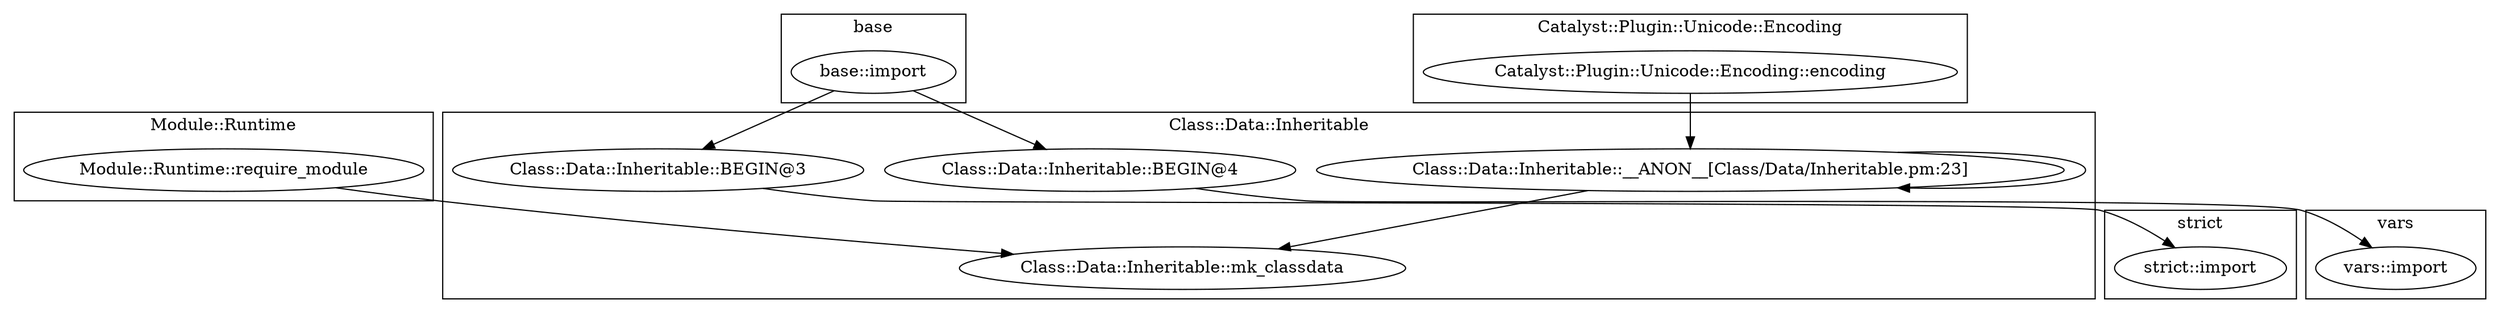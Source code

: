 digraph {
graph [overlap=false]
subgraph cluster_base {
	label="base";
	"base::import";
}
subgraph cluster_Module_Runtime {
	label="Module::Runtime";
	"Module::Runtime::require_module";
}
subgraph cluster_Catalyst_Plugin_Unicode_Encoding {
	label="Catalyst::Plugin::Unicode::Encoding";
	"Catalyst::Plugin::Unicode::Encoding::encoding";
}
subgraph cluster_Class_Data_Inheritable {
	label="Class::Data::Inheritable";
	"Class::Data::Inheritable::mk_classdata";
	"Class::Data::Inheritable::__ANON__[Class/Data/Inheritable.pm:23]";
	"Class::Data::Inheritable::BEGIN@3";
	"Class::Data::Inheritable::BEGIN@4";
}
subgraph cluster_vars {
	label="vars";
	"vars::import";
}
subgraph cluster_strict {
	label="strict";
	"strict::import";
}
"Class::Data::Inheritable::__ANON__[Class/Data/Inheritable.pm:23]" -> "Class::Data::Inheritable::__ANON__[Class/Data/Inheritable.pm:23]";
"Catalyst::Plugin::Unicode::Encoding::encoding" -> "Class::Data::Inheritable::__ANON__[Class/Data/Inheritable.pm:23]";
"Class::Data::Inheritable::BEGIN@3" -> "strict::import";
"base::import" -> "Class::Data::Inheritable::BEGIN@3";
"Class::Data::Inheritable::__ANON__[Class/Data/Inheritable.pm:23]" -> "Class::Data::Inheritable::mk_classdata";
"Module::Runtime::require_module" -> "Class::Data::Inheritable::mk_classdata";
"Class::Data::Inheritable::BEGIN@4" -> "vars::import";
"base::import" -> "Class::Data::Inheritable::BEGIN@4";
}
